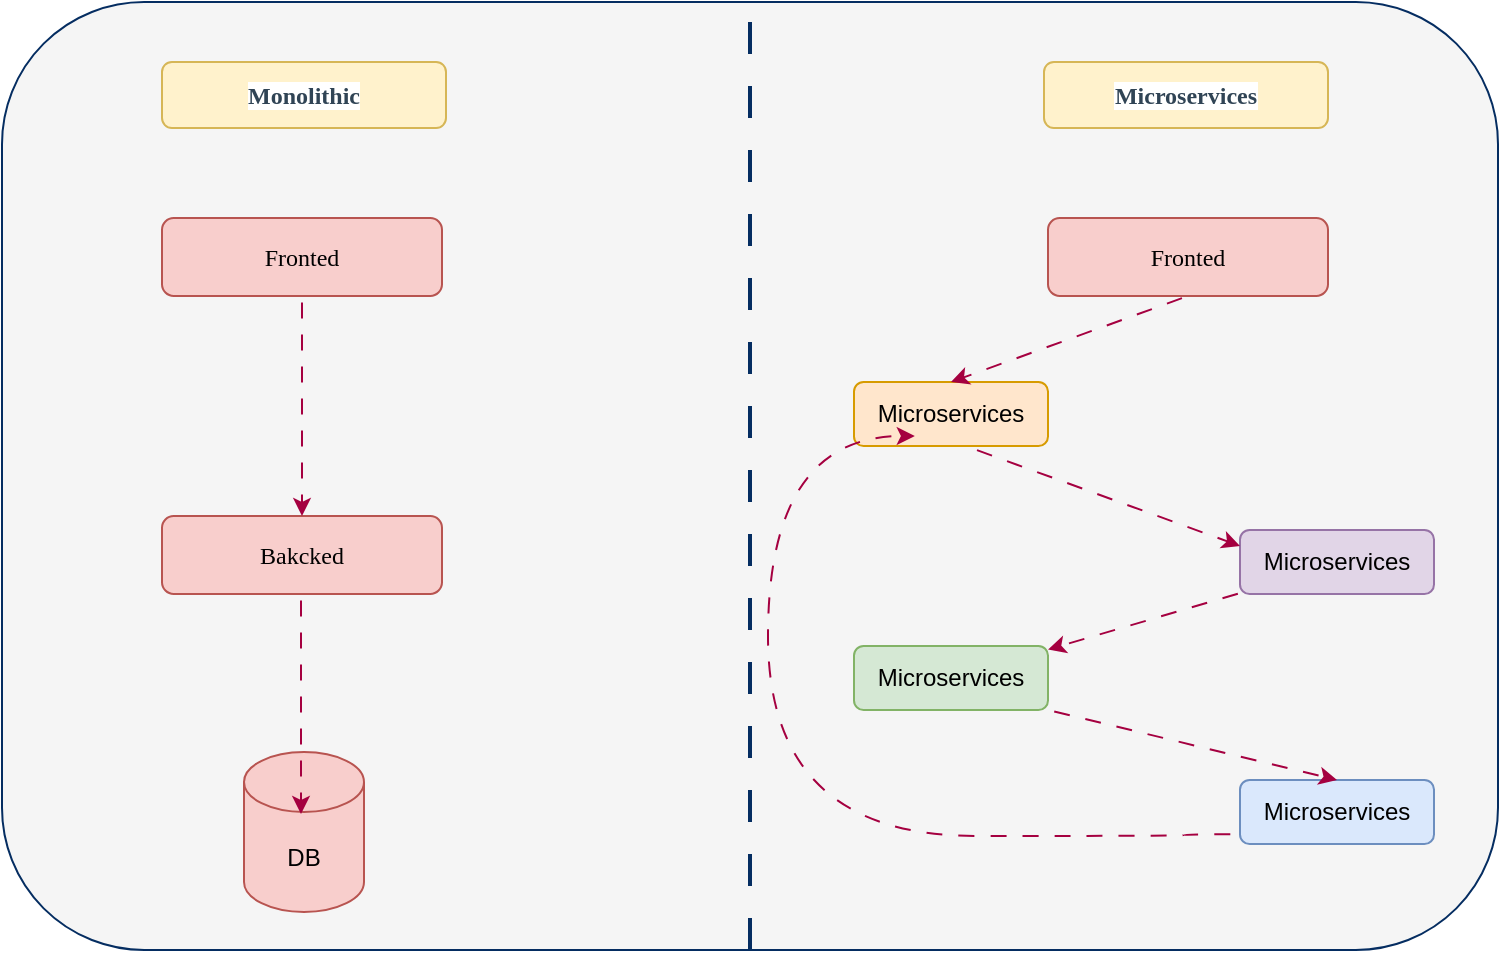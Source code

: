 <mxfile version="24.0.7" type="github">
  <diagram name="第 1 页" id="SC0fV7b5pz4eN1oXZCr2">
    <mxGraphModel dx="954" dy="558" grid="0" gridSize="10" guides="1" tooltips="1" connect="1" arrows="1" fold="1" page="1" pageScale="1" pageWidth="827" pageHeight="1169" math="0" shadow="0">
      <root>
        <mxCell id="0" />
        <mxCell id="1" parent="0" />
        <mxCell id="TGm14rWRdh60TBYfFHWa-1" value="" style="rounded=1;whiteSpace=wrap;html=1;fillColor=#f5f5f5;fontColor=#333333;strokeColor=#052d61;gradientColor=none;" vertex="1" parent="1">
          <mxGeometry x="40" y="63" width="748" height="474" as="geometry" />
        </mxCell>
        <mxCell id="TGm14rWRdh60TBYfFHWa-2" value="&lt;span style=&quot;color: rgb(48, 68, 85); font-weight: 700; orphans: 4; text-align: start; white-space-collapse: preserve; background-color: rgb(255, 255, 255);&quot;&gt;&lt;font face=&quot;Comic Sans MS&quot;&gt;Monolithic&lt;/font&gt;&lt;/span&gt;" style="rounded=1;whiteSpace=wrap;html=1;fillColor=#fff2cc;strokeColor=#d6b656;" vertex="1" parent="1">
          <mxGeometry x="120" y="93" width="142" height="33" as="geometry" />
        </mxCell>
        <mxCell id="TGm14rWRdh60TBYfFHWa-3" value="&lt;span style=&quot;color: rgb(48, 68, 85); font-weight: 700; orphans: 4; text-align: start; white-space-collapse: preserve; background-color: rgb(255, 255, 255);&quot;&gt;&lt;font face=&quot;Comic Sans MS&quot;&gt;Microservices&lt;/font&gt;&lt;/span&gt;" style="rounded=1;whiteSpace=wrap;html=1;fillColor=#fff2cc;strokeColor=#d6b656;" vertex="1" parent="1">
          <mxGeometry x="561" y="93" width="142" height="33" as="geometry" />
        </mxCell>
        <mxCell id="TGm14rWRdh60TBYfFHWa-6" value="" style="endArrow=none;dashed=1;html=1;dashPattern=8 8;strokeWidth=2;rounded=0;entryX=0.5;entryY=0;entryDx=0;entryDy=0;exitX=0.5;exitY=1;exitDx=0;exitDy=0;strokeColor=#052d61;" edge="1" parent="1" source="TGm14rWRdh60TBYfFHWa-1" target="TGm14rWRdh60TBYfFHWa-1">
          <mxGeometry width="50" height="50" relative="1" as="geometry">
            <mxPoint x="387" y="315" as="sourcePoint" />
            <mxPoint x="437" y="265" as="targetPoint" />
          </mxGeometry>
        </mxCell>
        <mxCell id="TGm14rWRdh60TBYfFHWa-7" value="&lt;font face=&quot;Comic Sans MS&quot;&gt;Fronted&lt;/font&gt;" style="rounded=1;whiteSpace=wrap;html=1;fillColor=#f8cecc;strokeColor=#b85450;" vertex="1" parent="1">
          <mxGeometry x="120" y="171" width="140" height="39" as="geometry" />
        </mxCell>
        <mxCell id="TGm14rWRdh60TBYfFHWa-8" value="&lt;font face=&quot;Comic Sans MS&quot;&gt;Bakcked&lt;/font&gt;" style="rounded=1;whiteSpace=wrap;html=1;fillColor=#f8cecc;strokeColor=#b85450;" vertex="1" parent="1">
          <mxGeometry x="120" y="320" width="140" height="39" as="geometry" />
        </mxCell>
        <mxCell id="TGm14rWRdh60TBYfFHWa-9" value="DB" style="shape=cylinder3;whiteSpace=wrap;html=1;boundedLbl=1;backgroundOutline=1;size=15;fillColor=#f8cecc;strokeColor=#b85450;" vertex="1" parent="1">
          <mxGeometry x="161" y="438" width="60" height="80" as="geometry" />
        </mxCell>
        <mxCell id="TGm14rWRdh60TBYfFHWa-10" value="" style="endArrow=classic;html=1;rounded=0;exitX=0.5;exitY=1;exitDx=0;exitDy=0;flowAnimation=1;fillColor=#d80073;strokeColor=#A50040;" edge="1" parent="1" source="TGm14rWRdh60TBYfFHWa-7" target="TGm14rWRdh60TBYfFHWa-8">
          <mxGeometry width="50" height="50" relative="1" as="geometry">
            <mxPoint x="387" y="315" as="sourcePoint" />
            <mxPoint x="437" y="265" as="targetPoint" />
          </mxGeometry>
        </mxCell>
        <mxCell id="TGm14rWRdh60TBYfFHWa-11" value="" style="endArrow=classic;html=1;rounded=0;exitX=0.5;exitY=1;exitDx=0;exitDy=0;flowAnimation=1;fillColor=#d80073;strokeColor=#A50040;" edge="1" parent="1">
          <mxGeometry width="50" height="50" relative="1" as="geometry">
            <mxPoint x="189.5" y="359" as="sourcePoint" />
            <mxPoint x="189.5" y="469" as="targetPoint" />
          </mxGeometry>
        </mxCell>
        <mxCell id="TGm14rWRdh60TBYfFHWa-12" value="&lt;font face=&quot;Comic Sans MS&quot;&gt;Fronted&lt;/font&gt;" style="rounded=1;whiteSpace=wrap;html=1;fillColor=#f8cecc;strokeColor=#b85450;" vertex="1" parent="1">
          <mxGeometry x="563" y="171" width="140" height="39" as="geometry" />
        </mxCell>
        <mxCell id="TGm14rWRdh60TBYfFHWa-13" value="Microservices" style="rounded=1;whiteSpace=wrap;html=1;fillColor=#ffe6cc;strokeColor=#d79b00;" vertex="1" parent="1">
          <mxGeometry x="466" y="253" width="97" height="32" as="geometry" />
        </mxCell>
        <mxCell id="TGm14rWRdh60TBYfFHWa-14" value="Microservices" style="rounded=1;whiteSpace=wrap;html=1;fillColor=#e1d5e7;strokeColor=#9673a6;" vertex="1" parent="1">
          <mxGeometry x="659" y="327" width="97" height="32" as="geometry" />
        </mxCell>
        <mxCell id="TGm14rWRdh60TBYfFHWa-15" value="Microservices" style="rounded=1;whiteSpace=wrap;html=1;fillColor=#d5e8d4;strokeColor=#82b366;" vertex="1" parent="1">
          <mxGeometry x="466" y="385" width="97" height="32" as="geometry" />
        </mxCell>
        <mxCell id="TGm14rWRdh60TBYfFHWa-22" style="edgeStyle=orthogonalEdgeStyle;rounded=0;orthogonalLoop=1;jettySize=auto;html=1;exitX=0.5;exitY=1;exitDx=0;exitDy=0;entryX=0.5;entryY=1;entryDx=0;entryDy=0;curved=1;flowAnimation=1;fillColor=#d80073;strokeColor=#A50040;" edge="1" parent="1">
          <mxGeometry relative="1" as="geometry">
            <mxPoint x="689.4" y="479" as="sourcePoint" />
            <mxPoint x="496.4" y="280" as="targetPoint" />
            <Array as="points">
              <mxPoint x="631" y="479" />
              <mxPoint x="631" y="480" />
              <mxPoint x="423" y="480" />
              <mxPoint x="423" y="280" />
            </Array>
          </mxGeometry>
        </mxCell>
        <mxCell id="TGm14rWRdh60TBYfFHWa-16" value="Microservices" style="rounded=1;whiteSpace=wrap;html=1;fillColor=#dae8fc;strokeColor=#6c8ebf;" vertex="1" parent="1">
          <mxGeometry x="659" y="452" width="97" height="32" as="geometry" />
        </mxCell>
        <mxCell id="TGm14rWRdh60TBYfFHWa-18" value="" style="endArrow=classic;html=1;rounded=0;exitX=0.5;exitY=1;exitDx=0;exitDy=0;entryX=0.5;entryY=0;entryDx=0;entryDy=0;flowAnimation=1;fillColor=#d80073;strokeColor=#A50040;" edge="1" parent="1" source="TGm14rWRdh60TBYfFHWa-12" target="TGm14rWRdh60TBYfFHWa-13">
          <mxGeometry width="50" height="50" relative="1" as="geometry">
            <mxPoint x="387" y="315" as="sourcePoint" />
            <mxPoint x="437" y="265" as="targetPoint" />
          </mxGeometry>
        </mxCell>
        <mxCell id="TGm14rWRdh60TBYfFHWa-19" value="" style="endArrow=classic;html=1;rounded=0;exitX=0.603;exitY=1.031;exitDx=0;exitDy=0;exitPerimeter=0;entryX=0;entryY=0.25;entryDx=0;entryDy=0;flowAnimation=1;fillColor=#d80073;strokeColor=#A50040;" edge="1" parent="1" source="TGm14rWRdh60TBYfFHWa-13" target="TGm14rWRdh60TBYfFHWa-14">
          <mxGeometry width="50" height="50" relative="1" as="geometry">
            <mxPoint x="387" y="315" as="sourcePoint" />
            <mxPoint x="437" y="265" as="targetPoint" />
          </mxGeometry>
        </mxCell>
        <mxCell id="TGm14rWRdh60TBYfFHWa-20" value="" style="endArrow=classic;html=1;rounded=0;flowAnimation=1;fillColor=#d80073;strokeColor=#A50040;" edge="1" parent="1" target="TGm14rWRdh60TBYfFHWa-15">
          <mxGeometry width="50" height="50" relative="1" as="geometry">
            <mxPoint x="661" y="358" as="sourcePoint" />
            <mxPoint x="669" y="345" as="targetPoint" />
          </mxGeometry>
        </mxCell>
        <mxCell id="TGm14rWRdh60TBYfFHWa-21" value="" style="endArrow=classic;html=1;rounded=0;entryX=0.5;entryY=0;entryDx=0;entryDy=0;exitX=1;exitY=1;exitDx=0;exitDy=0;flowAnimation=1;fillColor=#d80073;strokeColor=#A50040;" edge="1" parent="1" source="TGm14rWRdh60TBYfFHWa-15" target="TGm14rWRdh60TBYfFHWa-16">
          <mxGeometry width="50" height="50" relative="1" as="geometry">
            <mxPoint x="671" y="368" as="sourcePoint" />
            <mxPoint x="573" y="397" as="targetPoint" />
          </mxGeometry>
        </mxCell>
      </root>
    </mxGraphModel>
  </diagram>
</mxfile>

